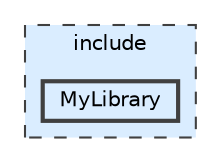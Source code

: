 digraph "include/MyLibrary"
{
 // LATEX_PDF_SIZE
  bgcolor="transparent";
  edge [fontname=Helvetica,fontsize=10,labelfontname=Helvetica,labelfontsize=10];
  node [fontname=Helvetica,fontsize=10,shape=box,height=0.2,width=0.4];
  compound=true
  subgraph clusterdir_d44c64559bbebec7f509842c48db8b23 {
    graph [ bgcolor="#daedff", pencolor="grey25", label="include", fontname=Helvetica,fontsize=10 style="filled,dashed", URL="dir_d44c64559bbebec7f509842c48db8b23.html",tooltip=""]
  dir_0bed9bdbe20071aa10d0d00e40d77c56 [label="MyLibrary", fillcolor="#daedff", color="grey25", style="filled,bold", URL="dir_0bed9bdbe20071aa10d0d00e40d77c56.html",tooltip=""];
  }
}
